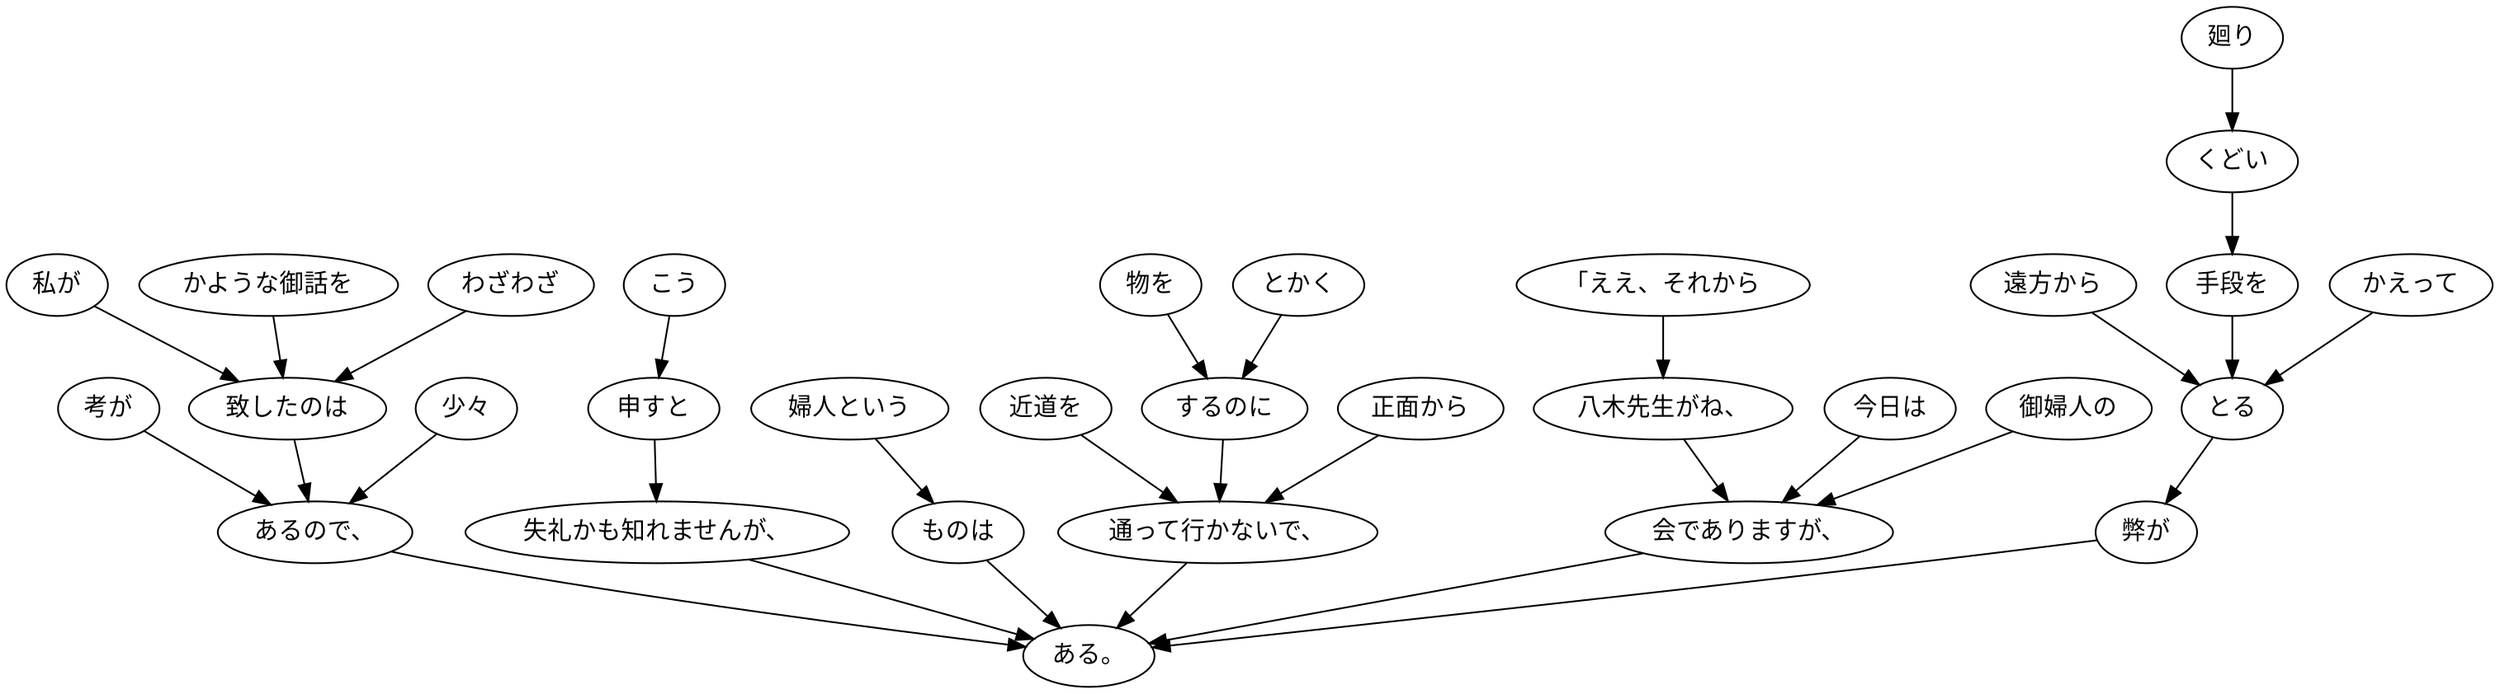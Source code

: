 digraph graph6940 {
	node0 [label="「ええ、それから"];
	node1 [label="八木先生がね、"];
	node2 [label="今日は"];
	node3 [label="御婦人の"];
	node4 [label="会でありますが、"];
	node5 [label="私が"];
	node6 [label="かような御話を"];
	node7 [label="わざわざ"];
	node8 [label="致したのは"];
	node9 [label="少々"];
	node10 [label="考が"];
	node11 [label="あるので、"];
	node12 [label="こう"];
	node13 [label="申すと"];
	node14 [label="失礼かも知れませんが、"];
	node15 [label="婦人という"];
	node16 [label="ものは"];
	node17 [label="とかく"];
	node18 [label="物を"];
	node19 [label="するのに"];
	node20 [label="正面から"];
	node21 [label="近道を"];
	node22 [label="通って行かないで、"];
	node23 [label="かえって"];
	node24 [label="遠方から"];
	node25 [label="廻り"];
	node26 [label="くどい"];
	node27 [label="手段を"];
	node28 [label="とる"];
	node29 [label="弊が"];
	node30 [label="ある。"];
	node0 -> node1;
	node1 -> node4;
	node2 -> node4;
	node3 -> node4;
	node4 -> node30;
	node5 -> node8;
	node6 -> node8;
	node7 -> node8;
	node8 -> node11;
	node9 -> node11;
	node10 -> node11;
	node11 -> node30;
	node12 -> node13;
	node13 -> node14;
	node14 -> node30;
	node15 -> node16;
	node16 -> node30;
	node17 -> node19;
	node18 -> node19;
	node19 -> node22;
	node20 -> node22;
	node21 -> node22;
	node22 -> node30;
	node23 -> node28;
	node24 -> node28;
	node25 -> node26;
	node26 -> node27;
	node27 -> node28;
	node28 -> node29;
	node29 -> node30;
}
